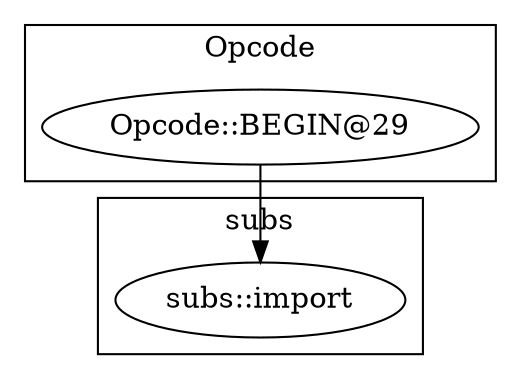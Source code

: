 digraph {
graph [overlap=false]
subgraph cluster_Opcode {
	label="Opcode";
	"Opcode::BEGIN@29";
}
subgraph cluster_subs {
	label="subs";
	"subs::import";
}
"Opcode::BEGIN@29" -> "subs::import";
}
